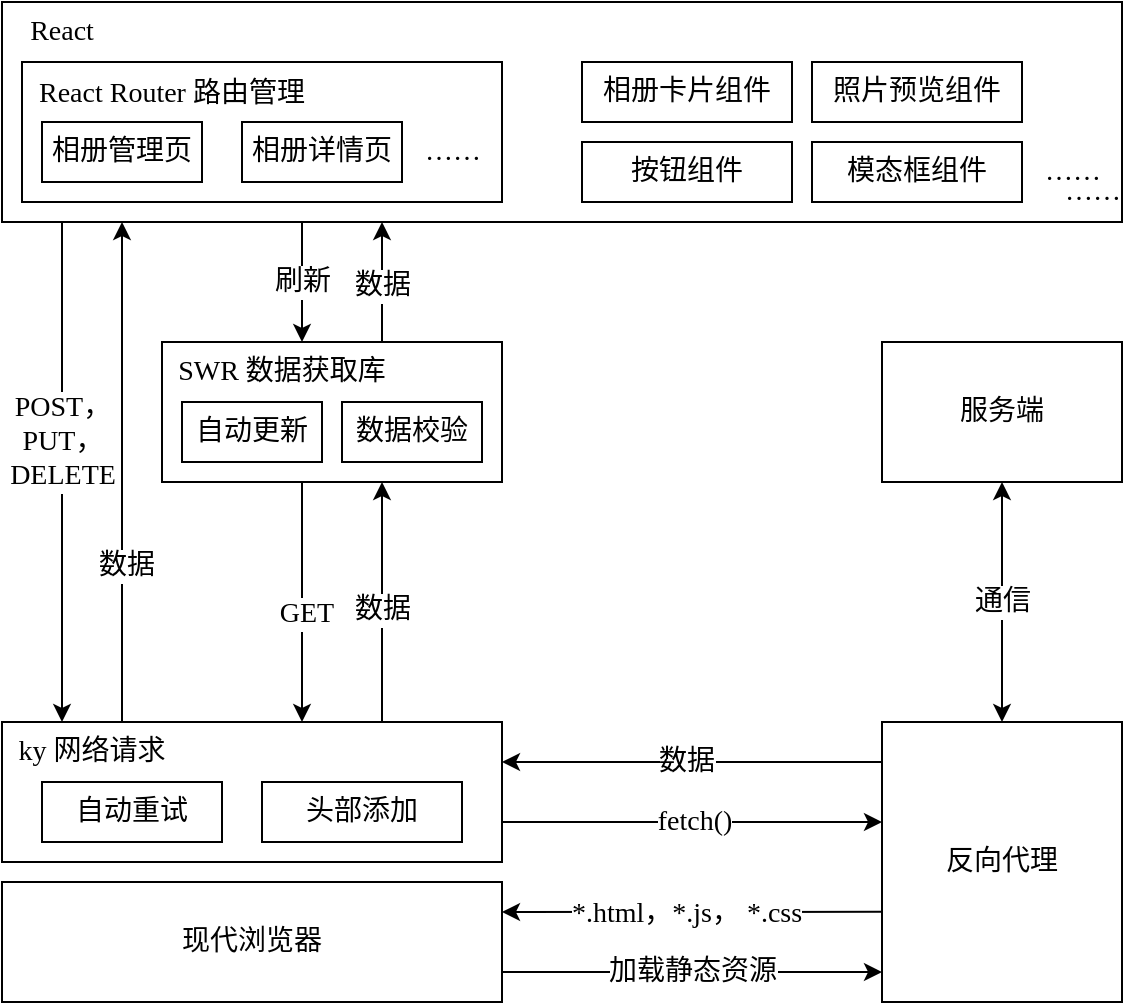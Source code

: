 <mxfile version="21.3.0" type="github">
  <diagram name="第 1 页" id="1_EAbzJu4aCmIv9iWVnq">
    <mxGraphModel dx="731" dy="666" grid="1" gridSize="10" guides="1" tooltips="1" connect="1" arrows="1" fold="1" page="1" pageScale="1" pageWidth="850" pageHeight="1100" math="0" shadow="0">
      <root>
        <mxCell id="0" />
        <mxCell id="1" parent="0" />
        <mxCell id="ofz1fQ7KLhkazvN8Qd-o-1" value="&lt;font face=&quot;宋体&quot; style=&quot;font-size: 14px;&quot;&gt;现代浏览器&lt;/font&gt;" style="rounded=0;whiteSpace=wrap;html=1;" vertex="1" parent="1">
          <mxGeometry x="60" y="450" width="250" height="60" as="geometry" />
        </mxCell>
        <mxCell id="ofz1fQ7KLhkazvN8Qd-o-2" value="&lt;font face=&quot;宋体&quot; style=&quot;font-size: 14px;&quot;&gt;反向代理&lt;/font&gt;" style="rounded=0;whiteSpace=wrap;html=1;" vertex="1" parent="1">
          <mxGeometry x="500" y="370" width="120" height="140" as="geometry" />
        </mxCell>
        <mxCell id="ofz1fQ7KLhkazvN8Qd-o-3" value="&lt;font face=&quot;宋体&quot; style=&quot;font-size: 14px;&quot;&gt;加载静态资源&lt;/font&gt;" style="endArrow=classic;html=1;rounded=0;exitX=1;exitY=0.75;exitDx=0;exitDy=0;" edge="1" parent="1" source="ofz1fQ7KLhkazvN8Qd-o-1">
          <mxGeometry width="50" height="50" relative="1" as="geometry">
            <mxPoint x="320" y="450" as="sourcePoint" />
            <mxPoint x="500" y="495" as="targetPoint" />
          </mxGeometry>
        </mxCell>
        <mxCell id="ofz1fQ7KLhkazvN8Qd-o-5" value="" style="endArrow=classic;html=1;rounded=0;entryX=1;entryY=0.25;entryDx=0;entryDy=0;exitX=0;exitY=0.833;exitDx=0;exitDy=0;exitPerimeter=0;" edge="1" parent="1" target="ofz1fQ7KLhkazvN8Qd-o-1">
          <mxGeometry width="50" height="50" relative="1" as="geometry">
            <mxPoint x="500" y="464.91" as="sourcePoint" />
            <mxPoint x="370" y="400" as="targetPoint" />
          </mxGeometry>
        </mxCell>
        <mxCell id="ofz1fQ7KLhkazvN8Qd-o-6" value="&lt;span style=&quot;font-size: 14px;&quot;&gt;&lt;font face=&quot;Times New Roman&quot;&gt;*.html&lt;/font&gt;&lt;font face=&quot;宋体&quot;&gt;，*&lt;/font&gt;&lt;font face=&quot;Times New Roman&quot;&gt;.js， *.css&lt;/font&gt;&lt;/span&gt;" style="edgeLabel;html=1;align=center;verticalAlign=middle;resizable=0;points=[];" vertex="1" connectable="0" parent="ofz1fQ7KLhkazvN8Qd-o-5">
          <mxGeometry x="0.2" relative="1" as="geometry">
            <mxPoint x="16" as="offset" />
          </mxGeometry>
        </mxCell>
        <mxCell id="ofz1fQ7KLhkazvN8Qd-o-7" value="" style="rounded=0;whiteSpace=wrap;html=1;" vertex="1" parent="1">
          <mxGeometry x="60" y="370" width="250" height="70" as="geometry" />
        </mxCell>
        <mxCell id="ofz1fQ7KLhkazvN8Qd-o-10" value="" style="rounded=0;whiteSpace=wrap;html=1;" vertex="1" parent="1">
          <mxGeometry x="140" y="180" width="170" height="70" as="geometry" />
        </mxCell>
        <mxCell id="ofz1fQ7KLhkazvN8Qd-o-11" value="&lt;font face=&quot;Times New Roman&quot;&gt;&lt;span style=&quot;font-size: 14px;&quot;&gt;fetch()&lt;/span&gt;&lt;/font&gt;" style="endArrow=classic;html=1;rounded=0;" edge="1" parent="1">
          <mxGeometry x="0.005" width="50" height="50" relative="1" as="geometry">
            <mxPoint x="310" y="420" as="sourcePoint" />
            <mxPoint x="500" y="420" as="targetPoint" />
            <mxPoint as="offset" />
          </mxGeometry>
        </mxCell>
        <mxCell id="ofz1fQ7KLhkazvN8Qd-o-12" value="" style="endArrow=classic;html=1;rounded=0;" edge="1" parent="1">
          <mxGeometry width="50" height="50" relative="1" as="geometry">
            <mxPoint x="500" y="390" as="sourcePoint" />
            <mxPoint x="310" y="390" as="targetPoint" />
          </mxGeometry>
        </mxCell>
        <mxCell id="ofz1fQ7KLhkazvN8Qd-o-13" value="&lt;font face=&quot;Times New Roman&quot;&gt;&lt;span style=&quot;font-size: 14px;&quot;&gt;数据&lt;/span&gt;&lt;/font&gt;" style="edgeLabel;html=1;align=center;verticalAlign=middle;resizable=0;points=[];" vertex="1" connectable="0" parent="ofz1fQ7KLhkazvN8Qd-o-12">
          <mxGeometry x="0.2" relative="1" as="geometry">
            <mxPoint x="16" as="offset" />
          </mxGeometry>
        </mxCell>
        <mxCell id="ofz1fQ7KLhkazvN8Qd-o-17" value="" style="rounded=0;whiteSpace=wrap;html=1;" vertex="1" parent="1">
          <mxGeometry x="60" y="10" width="560" height="110" as="geometry" />
        </mxCell>
        <mxCell id="ofz1fQ7KLhkazvN8Qd-o-21" value="&lt;font face=&quot;Times New Roman&quot; style=&quot;font-size: 14px;&quot;&gt;ky 网络请求&lt;/font&gt;" style="text;html=1;strokeColor=none;fillColor=none;align=center;verticalAlign=middle;whiteSpace=wrap;rounded=0;" vertex="1" parent="1">
          <mxGeometry x="60" y="370" width="90" height="30" as="geometry" />
        </mxCell>
        <mxCell id="ofz1fQ7KLhkazvN8Qd-o-22" value="&lt;font style=&quot;font-size: 14px;&quot; face=&quot;宋体&quot;&gt;自动重试&lt;/font&gt;" style="rounded=0;whiteSpace=wrap;html=1;" vertex="1" parent="1">
          <mxGeometry x="80" y="400" width="90" height="30" as="geometry" />
        </mxCell>
        <mxCell id="ofz1fQ7KLhkazvN8Qd-o-23" value="&lt;font style=&quot;font-size: 14px;&quot; face=&quot;宋体&quot;&gt;头部添加&lt;/font&gt;" style="rounded=0;whiteSpace=wrap;html=1;" vertex="1" parent="1">
          <mxGeometry x="190" y="400" width="100" height="30" as="geometry" />
        </mxCell>
        <mxCell id="ofz1fQ7KLhkazvN8Qd-o-24" value="&lt;font face=&quot;Times New Roman&quot; style=&quot;font-size: 14px;&quot;&gt;SWR &lt;/font&gt;&lt;font face=&quot;宋体&quot; style=&quot;font-size: 14px;&quot;&gt;数据获取库&lt;/font&gt;" style="text;html=1;strokeColor=none;fillColor=none;align=center;verticalAlign=middle;whiteSpace=wrap;rounded=0;" vertex="1" parent="1">
          <mxGeometry x="140" y="180" width="120" height="30" as="geometry" />
        </mxCell>
        <mxCell id="ofz1fQ7KLhkazvN8Qd-o-25" value="&lt;font style=&quot;font-size: 14px;&quot; face=&quot;宋体&quot;&gt;自动更新&lt;/font&gt;" style="rounded=0;whiteSpace=wrap;html=1;" vertex="1" parent="1">
          <mxGeometry x="150" y="210" width="70" height="30" as="geometry" />
        </mxCell>
        <mxCell id="ofz1fQ7KLhkazvN8Qd-o-26" value="&lt;font style=&quot;font-size: 14px;&quot; face=&quot;宋体&quot;&gt;数据校验&lt;/font&gt;" style="rounded=0;whiteSpace=wrap;html=1;" vertex="1" parent="1">
          <mxGeometry x="230" y="210" width="70" height="30" as="geometry" />
        </mxCell>
        <mxCell id="ofz1fQ7KLhkazvN8Qd-o-27" value="&lt;font face=&quot;宋体&quot; style=&quot;font-size: 14px;&quot;&gt;POST，&lt;br&gt;PUT，&lt;br&gt;DELETE&lt;/font&gt;" style="endArrow=classic;html=1;rounded=0;" edge="1" parent="1">
          <mxGeometry x="-0.12" width="50" height="50" relative="1" as="geometry">
            <mxPoint x="90" y="120" as="sourcePoint" />
            <mxPoint x="90" y="370" as="targetPoint" />
            <mxPoint as="offset" />
          </mxGeometry>
        </mxCell>
        <mxCell id="ofz1fQ7KLhkazvN8Qd-o-28" value="" style="endArrow=classic;html=1;rounded=0;" edge="1" parent="1">
          <mxGeometry width="50" height="50" relative="1" as="geometry">
            <mxPoint x="120" y="370" as="sourcePoint" />
            <mxPoint x="120" y="120" as="targetPoint" />
          </mxGeometry>
        </mxCell>
        <mxCell id="ofz1fQ7KLhkazvN8Qd-o-29" value="&lt;font face=&quot;宋体&quot; style=&quot;font-size: 14px;&quot;&gt;数据&lt;/font&gt;" style="edgeLabel;html=1;align=center;verticalAlign=middle;resizable=0;points=[];" vertex="1" connectable="0" parent="ofz1fQ7KLhkazvN8Qd-o-28">
          <mxGeometry x="-0.372" y="-2" relative="1" as="geometry">
            <mxPoint as="offset" />
          </mxGeometry>
        </mxCell>
        <mxCell id="ofz1fQ7KLhkazvN8Qd-o-35" value="" style="edgeStyle=none;orthogonalLoop=1;jettySize=auto;html=1;rounded=0;" edge="1" parent="1">
          <mxGeometry width="100" relative="1" as="geometry">
            <mxPoint x="210" y="250" as="sourcePoint" />
            <mxPoint x="210" y="370" as="targetPoint" />
            <Array as="points" />
          </mxGeometry>
        </mxCell>
        <mxCell id="ofz1fQ7KLhkazvN8Qd-o-36" value="&lt;font style=&quot;font-size: 14px;&quot; face=&quot;Times New Roman&quot;&gt;GET&lt;/font&gt;" style="edgeLabel;html=1;align=center;verticalAlign=middle;resizable=0;points=[];" vertex="1" connectable="0" parent="ofz1fQ7KLhkazvN8Qd-o-35">
          <mxGeometry x="0.093" y="2" relative="1" as="geometry">
            <mxPoint as="offset" />
          </mxGeometry>
        </mxCell>
        <mxCell id="ofz1fQ7KLhkazvN8Qd-o-37" value="" style="edgeStyle=none;orthogonalLoop=1;jettySize=auto;html=1;rounded=0;" edge="1" parent="1">
          <mxGeometry width="100" relative="1" as="geometry">
            <mxPoint x="250" y="370" as="sourcePoint" />
            <mxPoint x="250" y="250" as="targetPoint" />
            <Array as="points" />
          </mxGeometry>
        </mxCell>
        <mxCell id="ofz1fQ7KLhkazvN8Qd-o-38" value="&lt;font face=&quot;宋体&quot; style=&quot;font-size: 14px;&quot;&gt;数据&lt;/font&gt;" style="edgeLabel;html=1;align=center;verticalAlign=middle;resizable=0;points=[];" vertex="1" connectable="0" parent="ofz1fQ7KLhkazvN8Qd-o-37">
          <mxGeometry x="-0.065" relative="1" as="geometry">
            <mxPoint as="offset" />
          </mxGeometry>
        </mxCell>
        <mxCell id="ofz1fQ7KLhkazvN8Qd-o-39" value="&lt;font face=&quot;Times New Roman&quot;&gt;&lt;span style=&quot;font-size: 14px;&quot;&gt;React&lt;/span&gt;&lt;/font&gt;" style="text;html=1;strokeColor=none;fillColor=none;align=center;verticalAlign=middle;whiteSpace=wrap;rounded=0;" vertex="1" parent="1">
          <mxGeometry x="60" y="10" width="60" height="30" as="geometry" />
        </mxCell>
        <mxCell id="ofz1fQ7KLhkazvN8Qd-o-40" value="&lt;font face=&quot;宋体&quot;&gt;&lt;span style=&quot;font-size: 14px;&quot;&gt;服务端&lt;/span&gt;&lt;/font&gt;" style="rounded=0;whiteSpace=wrap;html=1;" vertex="1" parent="1">
          <mxGeometry x="500" y="180" width="120" height="70" as="geometry" />
        </mxCell>
        <mxCell id="ofz1fQ7KLhkazvN8Qd-o-46" value="" style="endArrow=classic;startArrow=classic;html=1;rounded=0;entryX=0.5;entryY=1;entryDx=0;entryDy=0;" edge="1" parent="1" source="ofz1fQ7KLhkazvN8Qd-o-2" target="ofz1fQ7KLhkazvN8Qd-o-40">
          <mxGeometry width="50" height="50" relative="1" as="geometry">
            <mxPoint x="420" y="320" as="sourcePoint" />
            <mxPoint x="470" y="270" as="targetPoint" />
            <Array as="points" />
          </mxGeometry>
        </mxCell>
        <mxCell id="ofz1fQ7KLhkazvN8Qd-o-47" value="&lt;font face=&quot;宋体&quot; style=&quot;font-size: 14px;&quot;&gt;通信&lt;/font&gt;" style="edgeLabel;html=1;align=center;verticalAlign=middle;resizable=0;points=[];" vertex="1" connectable="0" parent="ofz1fQ7KLhkazvN8Qd-o-46">
          <mxGeometry x="0.101" y="1" relative="1" as="geometry">
            <mxPoint x="1" y="6" as="offset" />
          </mxGeometry>
        </mxCell>
        <mxCell id="ofz1fQ7KLhkazvN8Qd-o-48" value="" style="edgeStyle=none;orthogonalLoop=1;jettySize=auto;html=1;rounded=0;" edge="1" parent="1">
          <mxGeometry width="100" relative="1" as="geometry">
            <mxPoint x="250" y="180" as="sourcePoint" />
            <mxPoint x="250" y="120" as="targetPoint" />
            <Array as="points" />
          </mxGeometry>
        </mxCell>
        <mxCell id="ofz1fQ7KLhkazvN8Qd-o-49" value="&lt;font face=&quot;宋体&quot; style=&quot;font-size: 14px;&quot;&gt;数据&lt;/font&gt;" style="edgeLabel;html=1;align=center;verticalAlign=middle;resizable=0;points=[];" vertex="1" connectable="0" parent="ofz1fQ7KLhkazvN8Qd-o-48">
          <mxGeometry x="-0.065" relative="1" as="geometry">
            <mxPoint as="offset" />
          </mxGeometry>
        </mxCell>
        <mxCell id="ofz1fQ7KLhkazvN8Qd-o-51" value="" style="rounded=0;whiteSpace=wrap;html=1;" vertex="1" parent="1">
          <mxGeometry x="70" y="40" width="240" height="70" as="geometry" />
        </mxCell>
        <mxCell id="ofz1fQ7KLhkazvN8Qd-o-52" value="&lt;span style=&quot;font-size: 14px;&quot;&gt;&lt;font face=&quot;Times New Roman&quot;&gt;React Router &lt;/font&gt;&lt;font face=&quot;宋体&quot;&gt;路由管理&lt;/font&gt;&lt;/span&gt;" style="text;html=1;strokeColor=none;fillColor=none;align=center;verticalAlign=middle;whiteSpace=wrap;rounded=0;" vertex="1" parent="1">
          <mxGeometry x="70" y="40" width="150" height="30" as="geometry" />
        </mxCell>
        <mxCell id="ofz1fQ7KLhkazvN8Qd-o-53" value="&lt;font face=&quot;宋体&quot;&gt;&lt;span style=&quot;font-size: 14px;&quot;&gt;相册管理页&lt;/span&gt;&lt;/font&gt;" style="rounded=0;whiteSpace=wrap;html=1;" vertex="1" parent="1">
          <mxGeometry x="80" y="70" width="80" height="30" as="geometry" />
        </mxCell>
        <mxCell id="ofz1fQ7KLhkazvN8Qd-o-54" value="" style="edgeStyle=none;orthogonalLoop=1;jettySize=auto;html=1;rounded=0;" edge="1" parent="1">
          <mxGeometry width="100" relative="1" as="geometry">
            <mxPoint x="210" y="120" as="sourcePoint" />
            <mxPoint x="210" y="180" as="targetPoint" />
            <Array as="points" />
          </mxGeometry>
        </mxCell>
        <mxCell id="ofz1fQ7KLhkazvN8Qd-o-55" value="&lt;font face=&quot;Times New Roman&quot;&gt;&lt;span style=&quot;font-size: 14px;&quot;&gt;刷新&lt;/span&gt;&lt;/font&gt;" style="edgeLabel;html=1;align=center;verticalAlign=middle;resizable=0;points=[];" vertex="1" connectable="0" parent="ofz1fQ7KLhkazvN8Qd-o-54">
          <mxGeometry x="0.093" y="2" relative="1" as="geometry">
            <mxPoint x="-2" y="-3" as="offset" />
          </mxGeometry>
        </mxCell>
        <mxCell id="ofz1fQ7KLhkazvN8Qd-o-56" value="&lt;font face=&quot;宋体&quot;&gt;&lt;span style=&quot;font-size: 14px;&quot;&gt;相册详情页&lt;/span&gt;&lt;/font&gt;" style="rounded=0;whiteSpace=wrap;html=1;" vertex="1" parent="1">
          <mxGeometry x="180" y="70" width="80" height="30" as="geometry" />
        </mxCell>
        <mxCell id="ofz1fQ7KLhkazvN8Qd-o-57" value="&lt;font face=&quot;宋体&quot; style=&quot;font-size: 14px;&quot;&gt;……&lt;/font&gt;" style="text;html=1;align=center;verticalAlign=middle;resizable=0;points=[];autosize=1;strokeColor=none;fillColor=none;" vertex="1" parent="1">
          <mxGeometry x="260" y="70" width="50" height="30" as="geometry" />
        </mxCell>
        <mxCell id="ofz1fQ7KLhkazvN8Qd-o-60" value="&lt;font face=&quot;宋体&quot;&gt;&lt;span style=&quot;font-size: 14px;&quot;&gt;相册卡片组件&lt;/span&gt;&lt;/font&gt;" style="rounded=0;whiteSpace=wrap;html=1;" vertex="1" parent="1">
          <mxGeometry x="350" y="40" width="105" height="30" as="geometry" />
        </mxCell>
        <mxCell id="ofz1fQ7KLhkazvN8Qd-o-61" value="&lt;font face=&quot;宋体&quot;&gt;&lt;span style=&quot;font-size: 14px;&quot;&gt;按钮组件&lt;/span&gt;&lt;/font&gt;" style="rounded=0;whiteSpace=wrap;html=1;" vertex="1" parent="1">
          <mxGeometry x="350" y="80" width="105" height="30" as="geometry" />
        </mxCell>
        <mxCell id="ofz1fQ7KLhkazvN8Qd-o-62" value="&lt;font face=&quot;宋体&quot;&gt;&lt;span style=&quot;font-size: 14px;&quot;&gt;模态框组件&lt;/span&gt;&lt;/font&gt;" style="rounded=0;whiteSpace=wrap;html=1;" vertex="1" parent="1">
          <mxGeometry x="465" y="80" width="105" height="30" as="geometry" />
        </mxCell>
        <mxCell id="ofz1fQ7KLhkazvN8Qd-o-63" value="&lt;font face=&quot;宋体&quot; style=&quot;font-size: 14px;&quot;&gt;……&lt;/font&gt;" style="text;html=1;align=center;verticalAlign=middle;resizable=0;points=[];autosize=1;strokeColor=none;fillColor=none;" vertex="1" parent="1">
          <mxGeometry x="570" y="80" width="50" height="30" as="geometry" />
        </mxCell>
        <mxCell id="ofz1fQ7KLhkazvN8Qd-o-64" value="&lt;font face=&quot;宋体&quot;&gt;&lt;span style=&quot;font-size: 14px;&quot;&gt;照片预览组件&lt;/span&gt;&lt;/font&gt;" style="rounded=0;whiteSpace=wrap;html=1;" vertex="1" parent="1">
          <mxGeometry x="465" y="40" width="105" height="30" as="geometry" />
        </mxCell>
        <mxCell id="ofz1fQ7KLhkazvN8Qd-o-65" value="&lt;font face=&quot;宋体&quot; style=&quot;font-size: 14px;&quot;&gt;……&lt;/font&gt;" style="text;html=1;align=center;verticalAlign=middle;resizable=0;points=[];autosize=1;strokeColor=none;fillColor=none;" vertex="1" parent="1">
          <mxGeometry x="580" y="90" width="50" height="30" as="geometry" />
        </mxCell>
      </root>
    </mxGraphModel>
  </diagram>
</mxfile>
